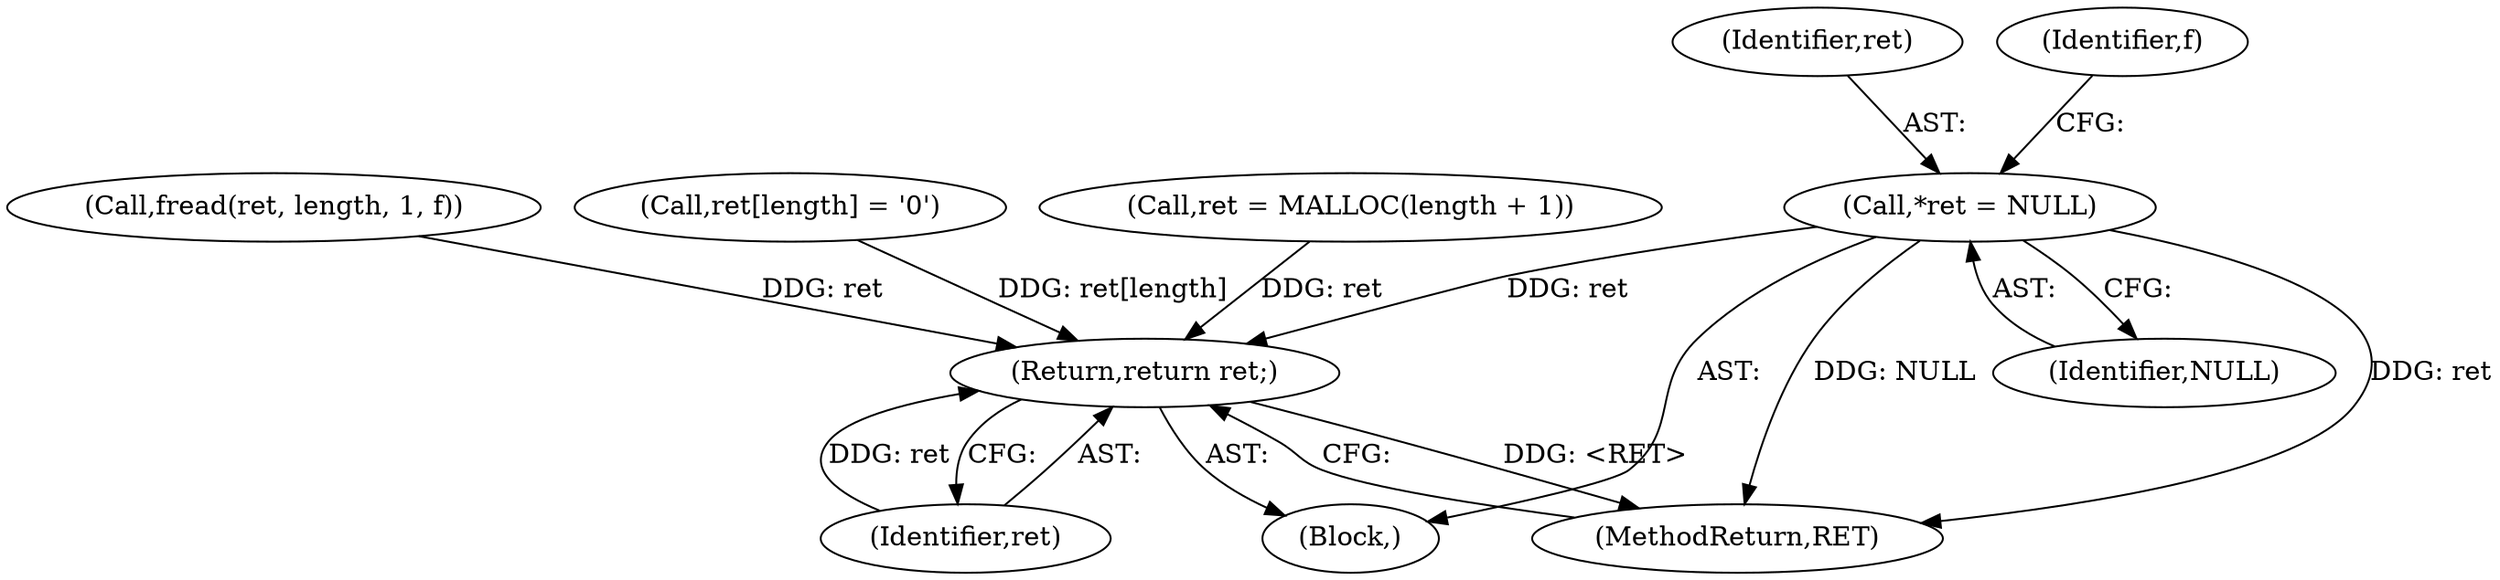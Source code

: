 digraph "0_keepalived_04f2d32871bb3b11d7dc024039952f2fe2750306_2@pointer" {
"1000107" [label="(Call,*ret = NULL)"];
"1000166" [label="(Return,return ret;)"];
"1000108" [label="(Identifier,ret)"];
"1000166" [label="(Return,return ret;)"];
"1000111" [label="(Identifier,f)"];
"1000154" [label="(Call,ret[length] = '\0')"];
"1000107" [label="(Call,*ret = NULL)"];
"1000168" [label="(MethodReturn,RET)"];
"1000132" [label="(Call,ret = MALLOC(length + 1))"];
"1000109" [label="(Identifier,NULL)"];
"1000103" [label="(Block,)"];
"1000167" [label="(Identifier,ret)"];
"1000143" [label="(Call,fread(ret, length, 1, f))"];
"1000107" -> "1000103"  [label="AST: "];
"1000107" -> "1000109"  [label="CFG: "];
"1000108" -> "1000107"  [label="AST: "];
"1000109" -> "1000107"  [label="AST: "];
"1000111" -> "1000107"  [label="CFG: "];
"1000107" -> "1000168"  [label="DDG: ret"];
"1000107" -> "1000168"  [label="DDG: NULL"];
"1000107" -> "1000166"  [label="DDG: ret"];
"1000166" -> "1000103"  [label="AST: "];
"1000166" -> "1000167"  [label="CFG: "];
"1000167" -> "1000166"  [label="AST: "];
"1000168" -> "1000166"  [label="CFG: "];
"1000166" -> "1000168"  [label="DDG: <RET>"];
"1000167" -> "1000166"  [label="DDG: ret"];
"1000132" -> "1000166"  [label="DDG: ret"];
"1000154" -> "1000166"  [label="DDG: ret[length]"];
"1000143" -> "1000166"  [label="DDG: ret"];
}
